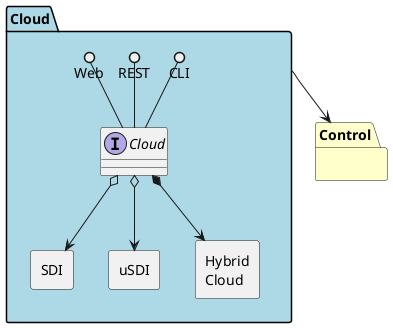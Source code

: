 @startuml

package "Control" #ffffcc {

}

package "Cloud" #lightblue {

    interface "Cloud" {
    }

    CLI ()-- "Cloud"
    REST ()-- "Cloud"
    Web ()-- "Cloud"

    rectangle SDI {
    }
    rectangle uSDI {
    }
    rectangle "Hybrid\nCloud" as HC {
    }
    Cloud *--> HC
    Cloud o--> SDI
    Cloud o--> uSDI
}

"Cloud" --> Control

@enduml
